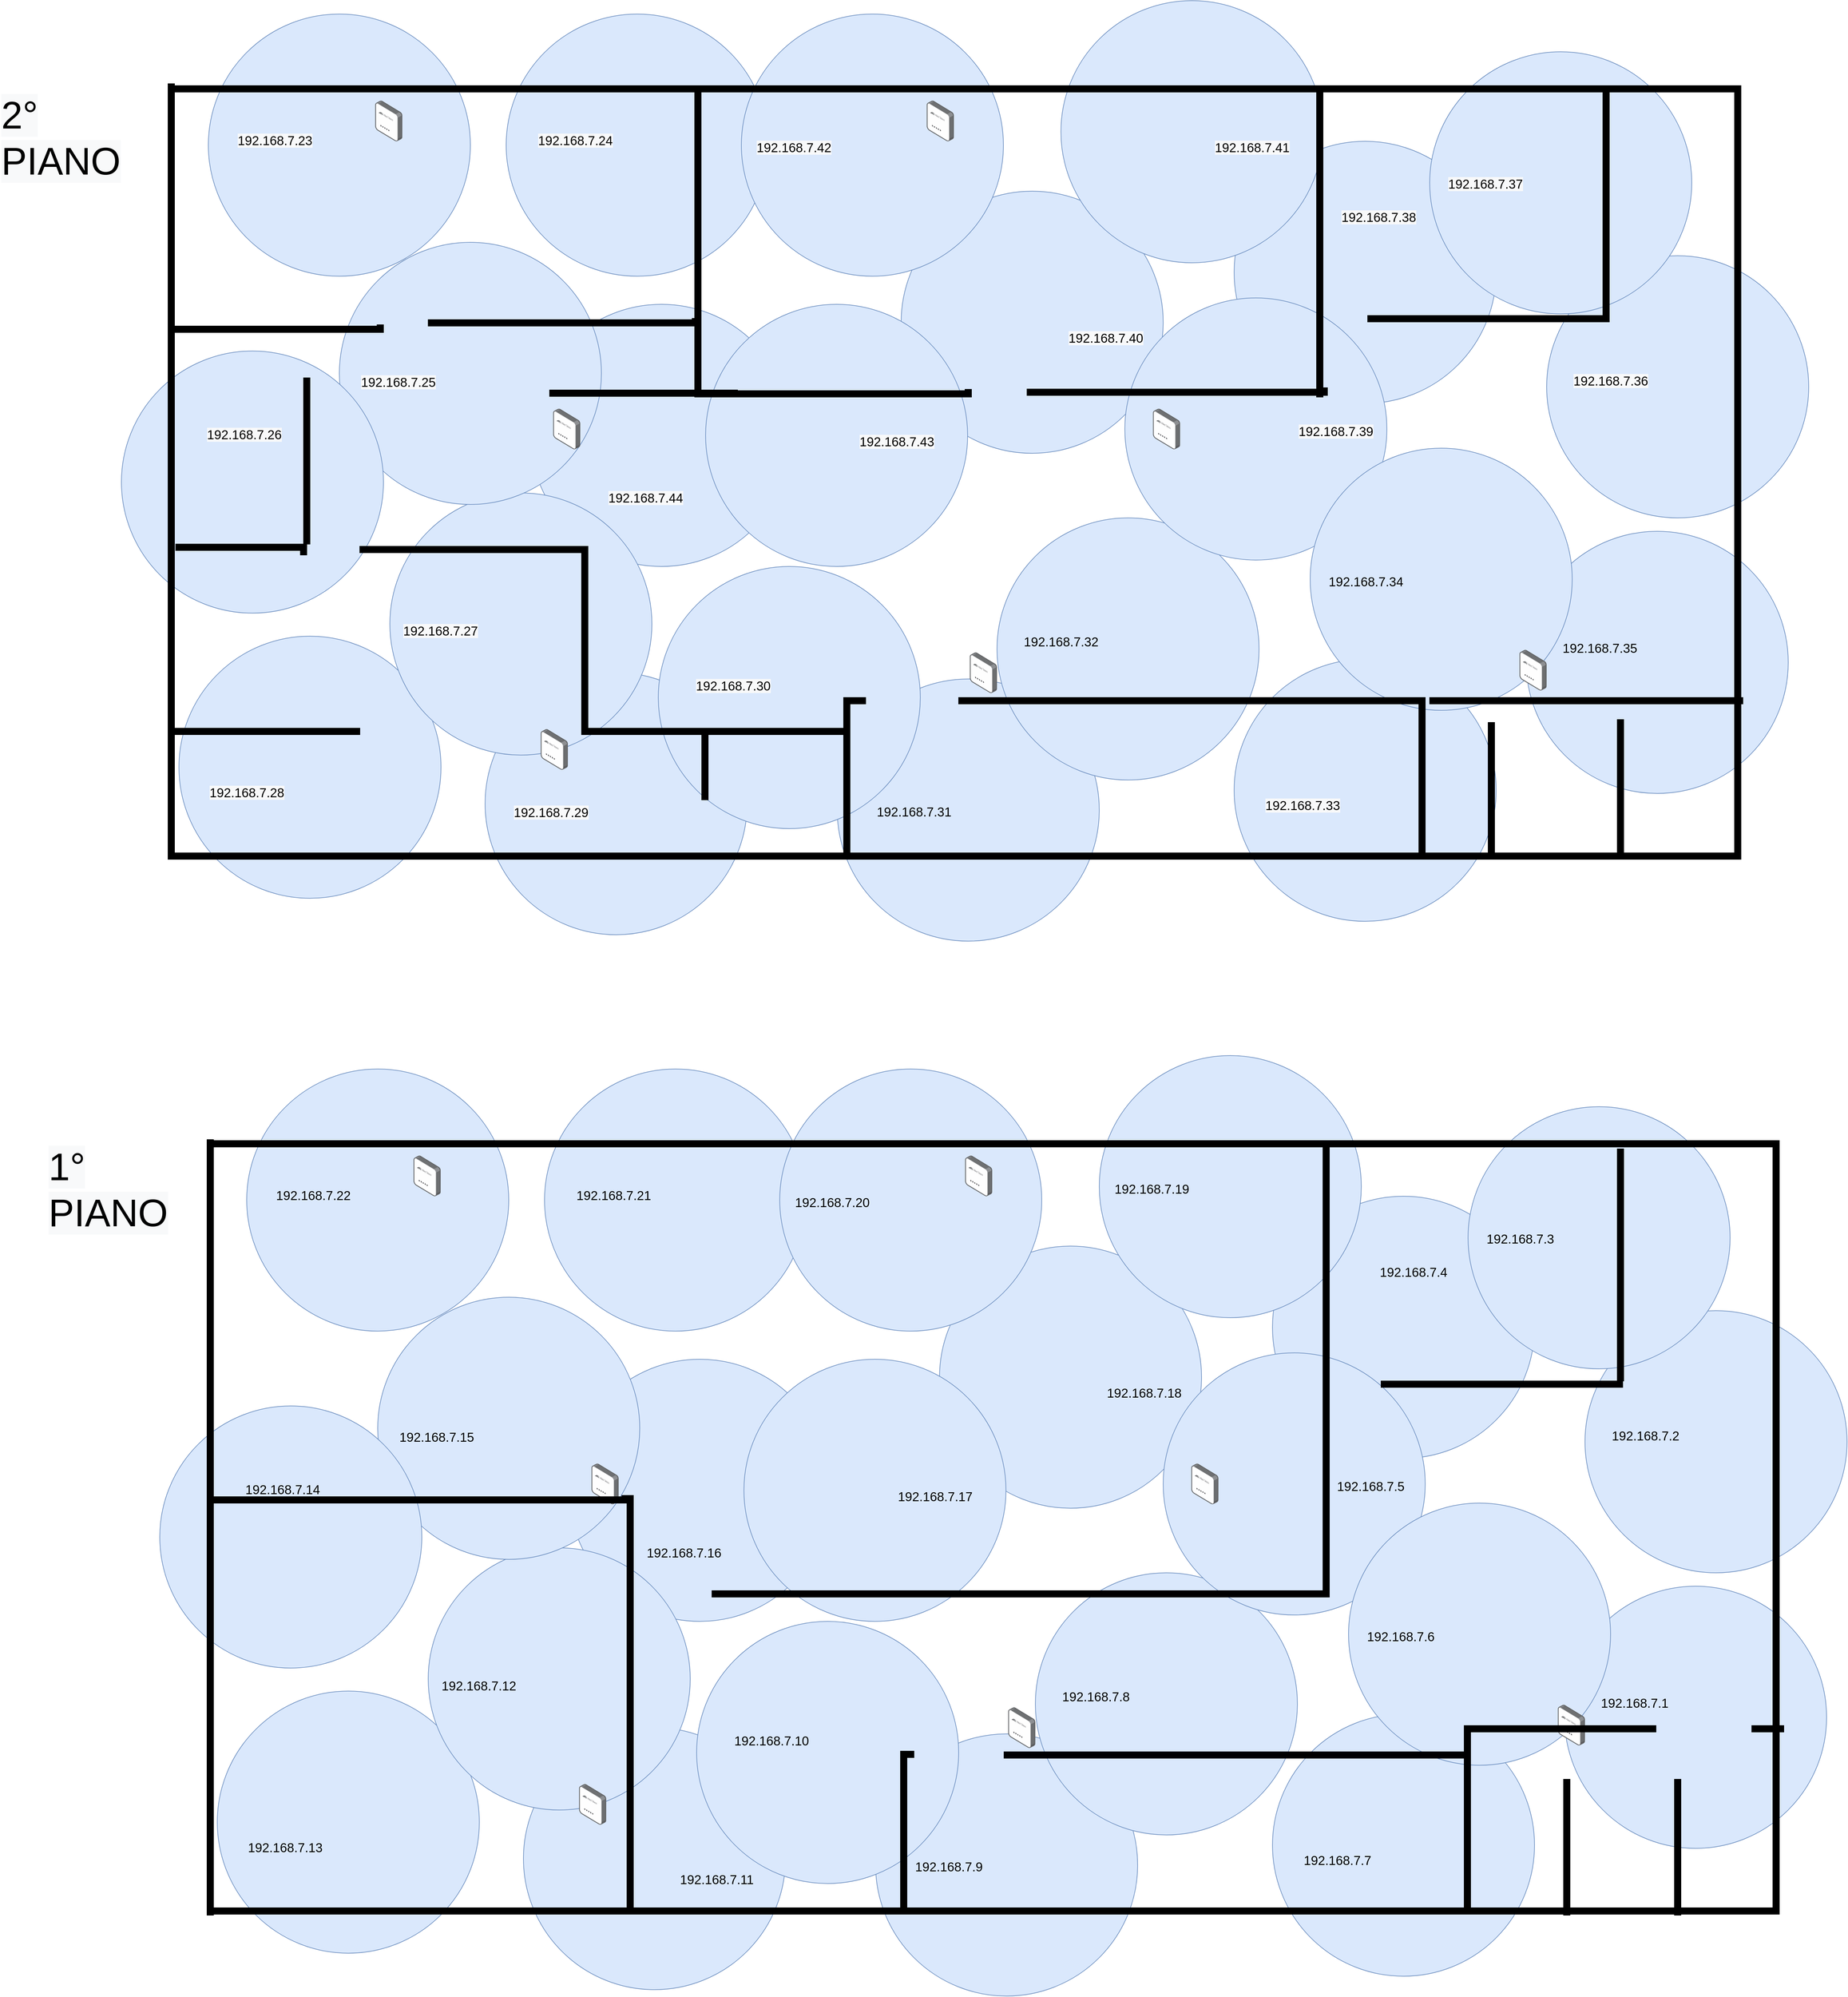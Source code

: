 <mxfile version="13.1.14" type="device"><diagram id="JMMGwyAjSECpWbCyOGBk" name="Page-1"><mxGraphModel dx="4152" dy="1996" grid="1" gridSize="10" guides="1" tooltips="1" connect="1" arrows="1" fold="1" page="1" pageScale="1" pageWidth="827" pageHeight="1169" math="0" shadow="0"><root><mxCell id="0"/><mxCell id="1" parent="0"/><mxCell id="QE9xj4Hh6o3mw_CYPRC8-178" value="" style="ellipse;whiteSpace=wrap;html=1;aspect=fixed;fillColor=#dae8fc;strokeColor=#6c8ebf;" parent="1" vertex="1"><mxGeometry x="2071" y="340" width="410" height="410" as="geometry"/></mxCell><mxCell id="QE9xj4Hh6o3mw_CYPRC8-179" value="" style="ellipse;whiteSpace=wrap;html=1;aspect=fixed;fillColor=#dae8fc;strokeColor=#6c8ebf;" parent="1" vertex="1"><mxGeometry x="970" y="595" width="410" height="410" as="geometry"/></mxCell><mxCell id="QE9xj4Hh6o3mw_CYPRC8-180" value="" style="ellipse;whiteSpace=wrap;html=1;aspect=fixed;fillColor=#dae8fc;strokeColor=#6c8ebf;" parent="1" vertex="1"><mxGeometry x="1450" y="1181" width="410" height="410" as="geometry"/></mxCell><mxCell id="QE9xj4Hh6o3mw_CYPRC8-181" value="" style="ellipse;whiteSpace=wrap;html=1;aspect=fixed;fillColor=#dae8fc;strokeColor=#6c8ebf;" parent="1" vertex="1"><mxGeometry x="2528" y="950" width="410" height="410" as="geometry"/></mxCell><mxCell id="QE9xj4Hh6o3mw_CYPRC8-182" value="" style="ellipse;whiteSpace=wrap;html=1;aspect=fixed;fillColor=#dae8fc;strokeColor=#6c8ebf;" parent="1" vertex="1"><mxGeometry x="1550" y="418" width="410" height="410" as="geometry"/></mxCell><mxCell id="QE9xj4Hh6o3mw_CYPRC8-183" value="" style="ellipse;whiteSpace=wrap;html=1;aspect=fixed;fillColor=#dae8fc;strokeColor=#6c8ebf;" parent="1" vertex="1"><mxGeometry x="899" y="1171" width="410" height="410" as="geometry"/></mxCell><mxCell id="QE9xj4Hh6o3mw_CYPRC8-184" value="" style="ellipse;whiteSpace=wrap;html=1;aspect=fixed;fillColor=#dae8fc;strokeColor=#6c8ebf;" parent="1" vertex="1"><mxGeometry x="2071" y="1150" width="410" height="410" as="geometry"/></mxCell><mxCell id="QE9xj4Hh6o3mw_CYPRC8-185" value="" style="ellipse;whiteSpace=wrap;html=1;aspect=fixed;fillColor=#dae8fc;strokeColor=#6c8ebf;" parent="1" vertex="1"><mxGeometry x="1170" y="1005" width="410" height="410" as="geometry"/></mxCell><mxCell id="QE9xj4Hh6o3mw_CYPRC8-186" value="" style="ellipse;whiteSpace=wrap;html=1;aspect=fixed;fillColor=#dae8fc;strokeColor=#6c8ebf;" parent="1" vertex="1"><mxGeometry x="420" y="1114" width="410" height="410" as="geometry"/></mxCell><mxCell id="QE9xj4Hh6o3mw_CYPRC8-187" value="" style="ellipse;whiteSpace=wrap;html=1;aspect=fixed;fillColor=#dae8fc;strokeColor=#6c8ebf;" parent="1" vertex="1"><mxGeometry x="750" y="890" width="410" height="410" as="geometry"/></mxCell><mxCell id="QE9xj4Hh6o3mw_CYPRC8-188" value="" style="ellipse;whiteSpace=wrap;html=1;aspect=fixed;fillColor=#dae8fc;strokeColor=#6c8ebf;" parent="1" vertex="1"><mxGeometry x="1700" y="929" width="410" height="410" as="geometry"/></mxCell><mxCell id="QE9xj4Hh6o3mw_CYPRC8-189" value="" style="ellipse;whiteSpace=wrap;html=1;aspect=fixed;fillColor=#dae8fc;strokeColor=#6c8ebf;" parent="1" vertex="1"><mxGeometry x="1900" y="585" width="410" height="410" as="geometry"/></mxCell><mxCell id="QE9xj4Hh6o3mw_CYPRC8-190" value="" style="ellipse;whiteSpace=wrap;html=1;aspect=fixed;fillColor=#dae8fc;strokeColor=#6c8ebf;" parent="1" vertex="1"><mxGeometry x="1244" y="595" width="410" height="410" as="geometry"/></mxCell><mxCell id="QE9xj4Hh6o3mw_CYPRC8-191" value="" style="ellipse;whiteSpace=wrap;html=1;aspect=fixed;fillColor=#dae8fc;strokeColor=#6c8ebf;" parent="1" vertex="1"><mxGeometry x="671" y="498" width="410" height="410" as="geometry"/></mxCell><mxCell id="QE9xj4Hh6o3mw_CYPRC8-192" value="" style="ellipse;whiteSpace=wrap;html=1;aspect=fixed;fillColor=#dae8fc;strokeColor=#6c8ebf;" parent="1" vertex="1"><mxGeometry x="330" y="668" width="410" height="410" as="geometry"/></mxCell><mxCell id="QE9xj4Hh6o3mw_CYPRC8-193" value="" style="ellipse;whiteSpace=wrap;html=1;aspect=fixed;fillColor=#dae8fc;strokeColor=#6c8ebf;" parent="1" vertex="1"><mxGeometry x="466" y="141" width="410" height="410" as="geometry"/></mxCell><mxCell id="QE9xj4Hh6o3mw_CYPRC8-194" value="" style="ellipse;whiteSpace=wrap;html=1;aspect=fixed;fillColor=#dae8fc;strokeColor=#6c8ebf;" parent="1" vertex="1"><mxGeometry x="932" y="141" width="410" height="410" as="geometry"/></mxCell><mxCell id="QE9xj4Hh6o3mw_CYPRC8-195" value="" style="ellipse;whiteSpace=wrap;html=1;aspect=fixed;fillColor=#dae8fc;strokeColor=#6c8ebf;" parent="1" vertex="1"><mxGeometry x="1300" y="141" width="410" height="410" as="geometry"/></mxCell><mxCell id="QE9xj4Hh6o3mw_CYPRC8-196" value="" style="ellipse;whiteSpace=wrap;html=1;aspect=fixed;fillColor=#dae8fc;strokeColor=#6c8ebf;" parent="1" vertex="1"><mxGeometry x="1800" y="120" width="410" height="410" as="geometry"/></mxCell><mxCell id="QE9xj4Hh6o3mw_CYPRC8-197" value="" style="ellipse;whiteSpace=wrap;html=1;aspect=fixed;fillColor=#dae8fc;strokeColor=#6c8ebf;" parent="1" vertex="1"><mxGeometry x="2190" y="820" width="410" height="410" as="geometry"/></mxCell><mxCell id="QE9xj4Hh6o3mw_CYPRC8-198" value="" style="ellipse;whiteSpace=wrap;html=1;aspect=fixed;fillColor=#dae8fc;strokeColor=#6c8ebf;" parent="1" vertex="1"><mxGeometry x="2560" y="519" width="410" height="410" as="geometry"/></mxCell><mxCell id="QE9xj4Hh6o3mw_CYPRC8-199" value="" style="ellipse;whiteSpace=wrap;html=1;aspect=fixed;fillColor=#dae8fc;strokeColor=#6c8ebf;" parent="1" vertex="1"><mxGeometry x="2377" y="200" width="410" height="410" as="geometry"/></mxCell><mxCell id="QE9xj4Hh6o3mw_CYPRC8-200" value="" style="verticalLabelPosition=bottom;html=1;verticalAlign=top;align=center;strokeWidth=1;shape=mxgraph.floorplan.wallU;fillColor=#000000;rounded=0;shadow=0;comic=0;fontFamily=Verdana;fontSize=12;rotation=90;gradientColor=none;" parent="1" vertex="1"><mxGeometry x="1031" y="-370" width="1210" height="2456" as="geometry"/></mxCell><mxCell id="QE9xj4Hh6o3mw_CYPRC8-201" value="" style="verticalLabelPosition=bottom;html=1;verticalAlign=top;align=center;strokeWidth=1;shape=mxgraph.floorplan.wallCorner;fillColor=#000000;direction=south;rounded=0;shadow=0;comic=0;fontFamily=Verdana;fontSize=12;" parent="1" vertex="1"><mxGeometry x="415" y="970" width="205" height="17" as="geometry"/></mxCell><mxCell id="QE9xj4Hh6o3mw_CYPRC8-202" value="" style="verticalLabelPosition=bottom;html=1;verticalAlign=top;align=center;strokeWidth=1;shape=mxgraph.floorplan.wall;fillColor=#000000;rounded=0;shadow=0;comic=0;fontFamily=Verdana;fontSize=12;" parent="1" vertex="1"><mxGeometry x="404" y="1258" width="299" height="10" as="geometry"/></mxCell><mxCell id="QE9xj4Hh6o3mw_CYPRC8-203" value="" style="verticalLabelPosition=bottom;html=1;verticalAlign=top;align=center;strokeWidth=1;shape=mxgraph.floorplan.wall;fillColor=#000000;rounded=0;shadow=0;comic=0;fontFamily=Verdana;fontSize=12;" parent="1" vertex="1"><mxGeometry x="703" y="874.5" width="357" height="208" as="geometry"/></mxCell><mxCell id="QE9xj4Hh6o3mw_CYPRC8-204" value="" style="verticalLabelPosition=bottom;html=1;verticalAlign=top;align=center;strokeWidth=1;shape=mxgraph.floorplan.wall;fillColor=#000000;direction=south;rounded=0;shadow=0;comic=0;fontFamily=Verdana;fontSize=12;" parent="1" vertex="1"><mxGeometry x="1238" y="1268" width="10" height="102" as="geometry"/></mxCell><mxCell id="QE9xj4Hh6o3mw_CYPRC8-205" value="" style="verticalLabelPosition=bottom;html=1;verticalAlign=top;align=center;strokeWidth=1;shape=mxgraph.floorplan.wall;fillColor=#000000;rounded=0;shadow=0;comic=0;fontFamily=Verdana;fontSize=12;" parent="1" vertex="1"><mxGeometry x="1050" y="1258" width="250" height="10" as="geometry"/></mxCell><mxCell id="QE9xj4Hh6o3mw_CYPRC8-206" value="" style="verticalLabelPosition=bottom;html=1;verticalAlign=top;align=center;strokeWidth=1;shape=mxgraph.floorplan.wall;fillColor=#000000;rounded=0;shadow=0;comic=0;fontFamily=Verdana;fontSize=12;" parent="1" vertex="1"><mxGeometry x="1260" y="1258" width="203" height="10" as="geometry"/></mxCell><mxCell id="QE9xj4Hh6o3mw_CYPRC8-208" value="" style="verticalLabelPosition=bottom;html=1;verticalAlign=top;align=center;strokeWidth=1;shape=mxgraph.floorplan.wallCorner;fillColor=#000000;direction=south;rounded=0;shadow=0;comic=0;fontFamily=Verdana;fontSize=12;" parent="1" vertex="1"><mxGeometry x="1640" y="1210" width="730" height="249" as="geometry"/></mxCell><mxCell id="QE9xj4Hh6o3mw_CYPRC8-209" value="" style="verticalLabelPosition=bottom;html=1;verticalAlign=top;align=center;strokeWidth=1;shape=mxgraph.floorplan.wall;fillColor=#000000;direction=south;rounded=0;shadow=0;comic=0;fontFamily=Verdana;fontSize=12;" parent="1" vertex="1"><mxGeometry x="2648" y="257" width="10" height="363" as="geometry"/></mxCell><mxCell id="QE9xj4Hh6o3mw_CYPRC8-210" value="" style="verticalLabelPosition=bottom;html=1;verticalAlign=top;align=center;strokeWidth=1;shape=mxgraph.floorplan.wall;fillColor=#000000;direction=south;rounded=0;shadow=0;comic=0;fontFamily=Verdana;fontSize=12;" parent="1" vertex="1"><mxGeometry x="1227" y="257" width="10" height="483" as="geometry"/></mxCell><mxCell id="QE9xj4Hh6o3mw_CYPRC8-211" value="" style="verticalLabelPosition=bottom;html=1;verticalAlign=top;align=center;strokeWidth=1;shape=mxgraph.floorplan.wallCorner;fillColor=#000000;direction=south;rounded=0;shadow=0;comic=0;fontFamily=Verdana;fontSize=12;" parent="1" vertex="1"><mxGeometry x="2280" y="612.5" width="378" height="10" as="geometry"/></mxCell><mxCell id="QE9xj4Hh6o3mw_CYPRC8-212" value="" style="verticalLabelPosition=bottom;html=1;verticalAlign=top;align=center;strokeWidth=1;shape=mxgraph.floorplan.wall;fillColor=#000000;rounded=0;shadow=0;comic=0;fontFamily=Verdana;fontSize=12;direction=south;" parent="1" vertex="1"><mxGeometry x="2574" y="1244.5" width="203" height="212.5" as="geometry"/></mxCell><mxCell id="QE9xj4Hh6o3mw_CYPRC8-213" value="" style="verticalLabelPosition=bottom;html=1;verticalAlign=top;align=center;strokeWidth=1;shape=mxgraph.floorplan.wall;fillColor=#000000;rounded=0;shadow=0;comic=0;fontFamily=Verdana;fontSize=12;direction=south;" parent="1" vertex="1"><mxGeometry x="2372" y="1249" width="203" height="212.5" as="geometry"/></mxCell><mxCell id="QE9xj4Hh6o3mw_CYPRC8-214" value="" style="verticalLabelPosition=bottom;html=1;verticalAlign=top;align=center;shape=mxgraph.floorplan.wall;fillColor=#000000;direction=south;" parent="1" vertex="1"><mxGeometry x="1050" y="980" width="10" height="277.5" as="geometry"/></mxCell><mxCell id="QE9xj4Hh6o3mw_CYPRC8-215" value="" style="verticalLabelPosition=bottom;html=1;verticalAlign=top;align=center;strokeWidth=1;shape=mxgraph.floorplan.wallCorner;fillColor=#000000;direction=west;rounded=0;shadow=0;comic=0;fontFamily=Verdana;fontSize=12;" parent="1" vertex="1"><mxGeometry x="810" y="617" width="423" height="12" as="geometry"/></mxCell><mxCell id="QE9xj4Hh6o3mw_CYPRC8-216" value="" style="verticalLabelPosition=bottom;html=1;verticalAlign=top;align=center;strokeWidth=1;shape=mxgraph.floorplan.wall;fillColor=#000000;direction=south;rounded=0;shadow=0;comic=0;fontFamily=Verdana;fontSize=12;" parent="1" vertex="1"><mxGeometry x="2200" y="253" width="10" height="487" as="geometry"/></mxCell><mxCell id="QE9xj4Hh6o3mw_CYPRC8-217" value="" style="verticalLabelPosition=bottom;html=1;verticalAlign=top;align=center;strokeWidth=1;shape=mxgraph.floorplan.wallCorner;fillColor=#000000;direction=west;rounded=0;shadow=0;comic=0;fontFamily=Verdana;fontSize=12;" parent="1" vertex="1"><mxGeometry x="1233" y="728" width="427" height="12" as="geometry"/></mxCell><mxCell id="QE9xj4Hh6o3mw_CYPRC8-218" value="" style="verticalLabelPosition=bottom;html=1;verticalAlign=top;align=center;strokeWidth=1;shape=mxgraph.floorplan.wallCorner;fillColor=#000000;direction=west;rounded=0;shadow=0;comic=0;fontFamily=Verdana;fontSize=12;" parent="1" vertex="1"><mxGeometry x="1747" y="725.5" width="470" height="12" as="geometry"/></mxCell><mxCell id="QE9xj4Hh6o3mw_CYPRC8-219" value="" style="verticalLabelPosition=bottom;html=1;verticalAlign=top;align=center;strokeWidth=1;shape=mxgraph.floorplan.wallCorner;fillColor=#000000;direction=south;rounded=0;shadow=0;comic=0;fontFamily=Verdana;fontSize=12;" parent="1" vertex="1"><mxGeometry x="2377" y="1210" width="490" height="10" as="geometry"/></mxCell><mxCell id="QE9xj4Hh6o3mw_CYPRC8-220" value="" style="verticalLabelPosition=bottom;html=1;verticalAlign=top;align=center;shape=mxgraph.floorplan.wall;fillColor=#000000;direction=south;strokeColor=#000000;strokeWidth=1;" parent="1" vertex="1"><mxGeometry x="615" y="710" width="10" height="260" as="geometry"/></mxCell><mxCell id="QE9xj4Hh6o3mw_CYPRC8-221" value="" style="verticalLabelPosition=bottom;html=1;verticalAlign=top;align=center;strokeWidth=1;shape=mxgraph.floorplan.wall;fillColor=#000000;rounded=0;shadow=0;comic=0;fontFamily=Verdana;fontSize=12;" parent="1" vertex="1"><mxGeometry x="1000" y="630" width="294" height="208" as="geometry"/></mxCell><mxCell id="QE9xj4Hh6o3mw_CYPRC8-222" value="" style="verticalLabelPosition=bottom;html=1;verticalAlign=top;align=center;strokeWidth=1;shape=mxgraph.floorplan.wallCorner;fillColor=#000000;direction=west;rounded=0;shadow=0;comic=0;fontFamily=Verdana;fontSize=12;" parent="1" vertex="1"><mxGeometry x="410" y="627" width="330" height="12" as="geometry"/></mxCell><mxCell id="QE9xj4Hh6o3mw_CYPRC8-223" value="" style="shape=image;html=1;verticalAlign=top;verticalLabelPosition=bottom;labelBackgroundColor=#ffffff;imageAspect=0;aspect=fixed;image=https://cdn2.iconfinder.com/data/icons/computer-and-gadget-devices/128/Barcode-reader-scanner-qr-label-128.png" parent="1" vertex="1"><mxGeometry x="2528" y="350" width="112" height="112" as="geometry"/></mxCell><mxCell id="QE9xj4Hh6o3mw_CYPRC8-224" value="" style="shape=image;html=1;verticalAlign=top;verticalLabelPosition=bottom;labelBackgroundColor=#ffffff;imageAspect=0;aspect=fixed;image=https://cdn2.iconfinder.com/data/icons/computer-and-gadget-devices/128/Barcode-reader-scanner-qr-label-128.png" parent="1" vertex="1"><mxGeometry x="2347.5" y="975" width="112" height="112" as="geometry"/></mxCell><mxCell id="QE9xj4Hh6o3mw_CYPRC8-225" value="" style="shape=image;html=1;verticalAlign=top;verticalLabelPosition=bottom;labelBackgroundColor=#ffffff;imageAspect=0;aspect=fixed;image=https://cdn2.iconfinder.com/data/icons/computer-and-gadget-devices/128/Barcode-reader-scanner-qr-label-128.png" parent="1" vertex="1"><mxGeometry x="2066.5" y="744" width="112" height="112" as="geometry"/></mxCell><mxCell id="QE9xj4Hh6o3mw_CYPRC8-226" value="" style="shape=image;html=1;verticalAlign=top;verticalLabelPosition=bottom;labelBackgroundColor=#ffffff;imageAspect=0;aspect=fixed;image=https://cdn2.iconfinder.com/data/icons/computer-and-gadget-devices/128/Barcode-reader-scanner-qr-label-128.png" parent="1" vertex="1"><mxGeometry x="1854" y="1091" width="112" height="112" as="geometry"/></mxCell><mxCell id="QE9xj4Hh6o3mw_CYPRC8-227" value="" style="shape=image;html=1;verticalAlign=top;verticalLabelPosition=bottom;labelBackgroundColor=#ffffff;imageAspect=0;aspect=fixed;image=https://cdn2.iconfinder.com/data/icons/computer-and-gadget-devices/128/Barcode-reader-scanner-qr-label-128.png" parent="1" vertex="1"><mxGeometry x="1338" y="1150" width="112" height="112" as="geometry"/></mxCell><mxCell id="QE9xj4Hh6o3mw_CYPRC8-228" value="" style="shape=image;html=1;verticalAlign=top;verticalLabelPosition=bottom;labelBackgroundColor=#ffffff;imageAspect=0;aspect=fixed;image=https://cdn2.iconfinder.com/data/icons/computer-and-gadget-devices/128/Barcode-reader-scanner-qr-label-128.png" parent="1" vertex="1"><mxGeometry x="820" y="668" width="112" height="112" as="geometry"/></mxCell><mxCell id="QE9xj4Hh6o3mw_CYPRC8-229" value="" style="shape=image;html=1;verticalAlign=top;verticalLabelPosition=bottom;labelBackgroundColor=#ffffff;imageAspect=0;aspect=fixed;image=https://cdn2.iconfinder.com/data/icons/computer-and-gadget-devices/128/Barcode-reader-scanner-qr-label-128.png" parent="1" vertex="1"><mxGeometry x="1940" y="290" width="112" height="112" as="geometry"/></mxCell><mxCell id="QE9xj4Hh6o3mw_CYPRC8-230" value="" style="shape=image;html=1;verticalAlign=top;verticalLabelPosition=bottom;labelBackgroundColor=#ffffff;imageAspect=0;aspect=fixed;image=https://cdn2.iconfinder.com/data/icons/computer-and-gadget-devices/128/Barcode-reader-scanner-qr-label-128.png" parent="1" vertex="1"><mxGeometry x="1463" y="290" width="112" height="112" as="geometry"/></mxCell><mxCell id="QE9xj4Hh6o3mw_CYPRC8-231" value="" style="shape=image;html=1;verticalAlign=top;verticalLabelPosition=bottom;labelBackgroundColor=#ffffff;imageAspect=0;aspect=fixed;image=https://cdn2.iconfinder.com/data/icons/computer-and-gadget-devices/128/Barcode-reader-scanner-qr-label-128.png" parent="1" vertex="1"><mxGeometry x="615" y="290" width="112" height="112" as="geometry"/></mxCell><mxCell id="QE9xj4Hh6o3mw_CYPRC8-232" value="" style="shape=image;html=1;verticalAlign=top;verticalLabelPosition=bottom;labelBackgroundColor=#ffffff;imageAspect=0;aspect=fixed;image=https://cdn2.iconfinder.com/data/icons/computer-and-gadget-devices/128/Barcode-reader-scanner-qr-label-128.png" parent="1" vertex="1"><mxGeometry x="884" y="1038" width="112" height="112" as="geometry"/></mxCell><mxCell id="QE9xj4Hh6o3mw_CYPRC8-233" value="" style="verticalLabelPosition=bottom;html=1;verticalAlign=top;align=center;strokeWidth=1;shape=mxgraph.floorplan.wall;fillColor=#000000;direction=south;rounded=0;shadow=0;comic=0;fontFamily=Verdana;fontSize=12;" parent="1" vertex="1"><mxGeometry x="403" y="250" width="10" height="1213" as="geometry"/></mxCell><mxCell id="QE9xj4Hh6o3mw_CYPRC8-234" value="" style="shape=image;html=1;verticalAlign=top;verticalLabelPosition=bottom;labelBackgroundColor=#ffffff;imageAspect=0;aspect=fixed;image=https://cdn2.iconfinder.com/data/icons/computer-and-gadget-devices/128/Barcode-reader-scanner-qr-label-128.png" parent="1" vertex="1"><mxGeometry x="578" y="1280" width="112" height="112" as="geometry"/></mxCell><mxCell id="QE9xj4Hh6o3mw_CYPRC8-235" value="" style="shape=image;html=1;verticalAlign=top;verticalLabelPosition=bottom;labelBackgroundColor=#ffffff;imageAspect=0;aspect=fixed;image=https://cdn2.iconfinder.com/data/icons/computer-and-gadget-devices/128/Barcode-reader-scanner-qr-label-128.png" parent="1" vertex="1"><mxGeometry x="1390.5" y="750" width="112" height="112" as="geometry"/></mxCell><mxCell id="QE9xj4Hh6o3mw_CYPRC8-236" value="" style="shape=image;html=1;verticalAlign=top;verticalLabelPosition=bottom;labelBackgroundColor=#ffffff;imageAspect=0;aspect=fixed;image=https://cdn2.iconfinder.com/data/icons/computer-and-gadget-devices/128/Barcode-reader-scanner-qr-label-128.png" parent="1" vertex="1"><mxGeometry x="1091" y="290" width="112" height="112" as="geometry"/></mxCell><mxCell id="QE9xj4Hh6o3mw_CYPRC8-237" value="" style="shape=image;html=1;verticalAlign=top;verticalLabelPosition=bottom;labelBackgroundColor=#ffffff;imageAspect=0;aspect=fixed;image=https://cdn2.iconfinder.com/data/icons/computer-and-gadget-devices/128/Barcode-reader-scanner-qr-label-128.png" parent="1" vertex="1"><mxGeometry x="2241" y="1320" width="112" height="112" as="geometry"/></mxCell><mxCell id="QE9xj4Hh6o3mw_CYPRC8-238" value="" style="shape=image;html=1;verticalAlign=top;verticalLabelPosition=bottom;labelBackgroundColor=#ffffff;imageAspect=0;aspect=fixed;image=https://cdn2.iconfinder.com/data/icons/computer-and-gadget-devices/128/Barcode-reader-scanner-qr-label-128.png" parent="1" vertex="1"><mxGeometry x="2720" y="668" width="112" height="112" as="geometry"/></mxCell><mxCell id="QE9xj4Hh6o3mw_CYPRC8-239" value="" style="shape=image;html=1;verticalAlign=top;verticalLabelPosition=bottom;labelBackgroundColor=#ffffff;imageAspect=0;aspect=fixed;image=https://cdn2.iconfinder.com/data/icons/computer-and-gadget-devices/128/Barcode-reader-scanner-qr-label-128.png" parent="1" vertex="1"><mxGeometry x="480" y="838" width="112" height="112" as="geometry"/></mxCell><mxCell id="QE9xj4Hh6o3mw_CYPRC8-241" value="" style="shape=image;html=1;verticalAlign=top;verticalLabelPosition=bottom;labelBackgroundColor=#ffffff;imageAspect=0;aspect=fixed;image=https://cdn2.iconfinder.com/data/icons/computer-and-gadget-devices/128/Barcode-reader-scanner-qr-label-128.png" parent="1" vertex="1"><mxGeometry x="1048" y="1339" width="112" height="112" as="geometry"/></mxCell><mxCell id="QE9xj4Hh6o3mw_CYPRC8-242" value="" style="shape=image;html=1;verticalAlign=top;verticalLabelPosition=bottom;labelBackgroundColor=#ffffff;imageAspect=0;aspect=fixed;image=https://cdn2.iconfinder.com/data/icons/computer-and-gadget-devices/128/Barcode-reader-scanner-qr-label-128.png" parent="1" vertex="1"><mxGeometry x="1620" y="1330" width="112" height="112" as="geometry"/></mxCell><mxCell id="QE9xj4Hh6o3mw_CYPRC8-243" value="" style="shape=image;html=1;verticalAlign=top;verticalLabelPosition=bottom;labelBackgroundColor=#ffffff;imageAspect=0;aspect=fixed;image=https://cdn2.iconfinder.com/data/icons/computer-and-gadget-devices/128/Barcode-reader-scanner-qr-label-128.png" parent="1" vertex="1"><mxGeometry x="1710" y="595" width="112" height="112" as="geometry"/></mxCell><mxCell id="QE9xj4Hh6o3mw_CYPRC8-244" value="" style="shape=image;html=1;verticalAlign=top;verticalLabelPosition=bottom;labelBackgroundColor=#ffffff;imageAspect=0;aspect=fixed;image=https://cdn2.iconfinder.com/data/icons/computer-and-gadget-devices/128/Barcode-reader-scanner-qr-label-128.png" parent="1" vertex="1"><mxGeometry x="2709" y="1087" width="112" height="112" as="geometry"/></mxCell><mxCell id="QE9xj4Hh6o3mw_CYPRC8-245" value="" style="shape=image;html=1;verticalAlign=top;verticalLabelPosition=bottom;labelBackgroundColor=#ffffff;imageAspect=0;aspect=fixed;image=https://cdn2.iconfinder.com/data/icons/computer-and-gadget-devices/128/Barcode-reader-scanner-qr-label-128.png" parent="1" vertex="1"><mxGeometry x="1090" y="744" width="112" height="112" as="geometry"/></mxCell><mxCell id="QE9xj4Hh6o3mw_CYPRC8-246" value="" style="shape=image;html=1;verticalAlign=top;verticalLabelPosition=bottom;labelBackgroundColor=#ffffff;imageAspect=0;aspect=fixed;image=https://cdn2.iconfinder.com/data/icons/computer-and-gadget-devices/128/Barcode-reader-scanner-qr-label-128.png" parent="1" vertex="1"><mxGeometry x="2258" y="498" width="112" height="112" as="geometry"/></mxCell><mxCell id="0h9HqPnZKtl3nH5tUzoA-1" value="" style="points=[];aspect=fixed;html=1;align=center;shadow=0;dashed=0;image;image=img/lib/allied_telesis/wireless/Access_Point_Indoor.svg;" vertex="1" parent="1"><mxGeometry x="986" y="1259.45" width="42.6" height="63.55" as="geometry"/></mxCell><mxCell id="0h9HqPnZKtl3nH5tUzoA-2" value="" style="points=[];aspect=fixed;html=1;align=center;shadow=0;dashed=0;image;image=img/lib/allied_telesis/wireless/Access_Point_Indoor.svg;" vertex="1" parent="1"><mxGeometry x="1657.4" y="1139.45" width="42.6" height="63.55" as="geometry"/></mxCell><mxCell id="0h9HqPnZKtl3nH5tUzoA-3" value="" style="points=[];aspect=fixed;html=1;align=center;shadow=0;dashed=0;image;image=img/lib/allied_telesis/wireless/Access_Point_Indoor.svg;" vertex="1" parent="1"><mxGeometry x="2517.4" y="1135.45" width="42.6" height="63.55" as="geometry"/></mxCell><mxCell id="0h9HqPnZKtl3nH5tUzoA-4" value="" style="points=[];aspect=fixed;html=1;align=center;shadow=0;dashed=0;image;image=img/lib/allied_telesis/wireless/Access_Point_Indoor.svg;" vertex="1" parent="1"><mxGeometry x="1943.9" y="758.23" width="42.6" height="63.55" as="geometry"/></mxCell><mxCell id="0h9HqPnZKtl3nH5tUzoA-5" value="" style="points=[];aspect=fixed;html=1;align=center;shadow=0;dashed=0;image;image=img/lib/allied_telesis/wireless/Access_Point_Indoor.svg;" vertex="1" parent="1"><mxGeometry x="1590.0" y="276.45" width="42.6" height="63.55" as="geometry"/></mxCell><mxCell id="0h9HqPnZKtl3nH5tUzoA-6" value="" style="points=[];aspect=fixed;html=1;align=center;shadow=0;dashed=0;image;image=img/lib/allied_telesis/wireless/Access_Point_Indoor.svg;" vertex="1" parent="1"><mxGeometry x="1005.4" y="758.23" width="42.6" height="63.55" as="geometry"/></mxCell><mxCell id="0h9HqPnZKtl3nH5tUzoA-7" value="" style="points=[];aspect=fixed;html=1;align=center;shadow=0;dashed=0;image;image=img/lib/allied_telesis/wireless/Access_Point_Indoor.svg;" vertex="1" parent="1"><mxGeometry x="727.0" y="276.45" width="42.6" height="63.55" as="geometry"/></mxCell><mxCell id="0h9HqPnZKtl3nH5tUzoA-8" value="&lt;span style=&quot;color: rgb(0 , 0 , 0) ; font-family: &amp;#34;helvetica&amp;#34; ; font-size: 20px ; font-style: normal ; font-weight: 400 ; letter-spacing: normal ; text-align: center ; text-indent: 0px ; text-transform: none ; word-spacing: 0px ; background-color: rgb(248 , 249 , 250) ; display: inline ; float: none&quot;&gt;192.168.7.23&lt;/span&gt;" style="text;whiteSpace=wrap;html=1;" vertex="1" parent="1"><mxGeometry x="510" y="320" width="130" height="30" as="geometry"/></mxCell><mxCell id="0h9HqPnZKtl3nH5tUzoA-9" value="&lt;span style=&quot;color: rgb(0 , 0 , 0) ; font-family: &amp;#34;helvetica&amp;#34; ; font-size: 20px ; font-style: normal ; font-weight: 400 ; letter-spacing: normal ; text-align: center ; text-indent: 0px ; text-transform: none ; word-spacing: 0px ; background-color: rgb(248 , 249 , 250) ; display: inline ; float: none&quot;&gt;192.168.7.24&lt;/span&gt;" style="text;whiteSpace=wrap;html=1;" vertex="1" parent="1"><mxGeometry x="980" y="320" width="130" height="30" as="geometry"/></mxCell><mxCell id="0h9HqPnZKtl3nH5tUzoA-12" value="&lt;span style=&quot;color: rgb(0 , 0 , 0) ; font-family: &amp;#34;helvetica&amp;#34; ; font-size: 20px ; font-style: normal ; font-weight: 400 ; letter-spacing: normal ; text-align: center ; text-indent: 0px ; text-transform: none ; word-spacing: 0px ; background-color: rgb(248 , 249 , 250) ; display: inline ; float: none&quot;&gt;192.168.7.25&lt;/span&gt;" style="text;whiteSpace=wrap;html=1;" vertex="1" parent="1"><mxGeometry x="703" y="698" width="130" height="30" as="geometry"/></mxCell><mxCell id="0h9HqPnZKtl3nH5tUzoA-14" value="&lt;span style=&quot;color: rgb(0 , 0 , 0) ; font-family: &amp;#34;helvetica&amp;#34; ; font-size: 20px ; font-style: normal ; font-weight: 400 ; letter-spacing: normal ; text-align: center ; text-indent: 0px ; text-transform: none ; word-spacing: 0px ; background-color: rgb(248 , 249 , 250) ; display: inline ; float: none&quot;&gt;192.168.7.26&lt;/span&gt;" style="text;whiteSpace=wrap;html=1;" vertex="1" parent="1"><mxGeometry x="462" y="780" width="130" height="30" as="geometry"/></mxCell><mxCell id="0h9HqPnZKtl3nH5tUzoA-15" value="&lt;span style=&quot;color: rgb(0 , 0 , 0) ; font-family: &amp;#34;helvetica&amp;#34; ; font-size: 20px ; font-style: normal ; font-weight: 400 ; letter-spacing: normal ; text-align: center ; text-indent: 0px ; text-transform: none ; word-spacing: 0px ; background-color: rgb(248 , 249 , 250) ; display: inline ; float: none&quot;&gt;192.168.7.28&lt;/span&gt;" style="text;whiteSpace=wrap;html=1;" vertex="1" parent="1"><mxGeometry x="466" y="1340.25" width="130" height="30" as="geometry"/></mxCell><mxCell id="0h9HqPnZKtl3nH5tUzoA-18" value="&lt;span style=&quot;color: rgb(0 , 0 , 0) ; font-family: &amp;#34;helvetica&amp;#34; ; font-size: 20px ; font-style: normal ; font-weight: 400 ; letter-spacing: normal ; text-align: center ; text-indent: 0px ; text-transform: none ; word-spacing: 0px ; background-color: rgb(248 , 249 , 250) ; display: inline ; float: none&quot;&gt;192.168.7.27&lt;/span&gt;" style="text;whiteSpace=wrap;html=1;" vertex="1" parent="1"><mxGeometry x="769" y="1087" width="130" height="30" as="geometry"/></mxCell><mxCell id="0h9HqPnZKtl3nH5tUzoA-20" value="&lt;span style=&quot;color: rgb(0 , 0 , 0) ; font-family: &amp;#34;helvetica&amp;#34; ; font-size: 20px ; font-style: normal ; font-weight: 400 ; letter-spacing: normal ; text-align: center ; text-indent: 0px ; text-transform: none ; word-spacing: 0px ; background-color: rgb(248 , 249 , 250) ; display: inline ; float: none&quot;&gt;192.168.7.29&lt;/span&gt;" style="text;whiteSpace=wrap;html=1;" vertex="1" parent="1"><mxGeometry x="942.3" y="1371" width="130" height="30" as="geometry"/></mxCell><mxCell id="0h9HqPnZKtl3nH5tUzoA-21" value="&lt;span style=&quot;color: rgb(0 , 0 , 0) ; font-family: &amp;#34;helvetica&amp;#34; ; font-size: 20px ; font-style: normal ; font-weight: 400 ; letter-spacing: normal ; text-align: center ; text-indent: 0px ; text-transform: none ; word-spacing: 0px ; background-color: rgb(248 , 249 , 250) ; display: inline ; float: none&quot;&gt;192.168.7.30&lt;/span&gt;" style="text;whiteSpace=wrap;html=1;" vertex="1" parent="1"><mxGeometry x="1227" y="1173" width="130" height="30" as="geometry"/></mxCell><mxCell id="0h9HqPnZKtl3nH5tUzoA-22" value="&lt;span style=&quot;font-family: &amp;#34;helvetica&amp;#34; ; font-size: 20px ; text-align: center&quot;&gt;192.168.7.31&lt;/span&gt;" style="text;whiteSpace=wrap;html=1;" vertex="1" parent="1"><mxGeometry x="1510" y="1370" width="130" height="30" as="geometry"/></mxCell><mxCell id="0h9HqPnZKtl3nH5tUzoA-23" value="&lt;span style=&quot;font-family: &amp;#34;helvetica&amp;#34; ; font-size: 20px ; text-align: center&quot;&gt;192.168.7.32&lt;/span&gt;" style="text;whiteSpace=wrap;html=1;" vertex="1" parent="1"><mxGeometry x="1740" y="1103.75" width="130" height="30" as="geometry"/></mxCell><mxCell id="0h9HqPnZKtl3nH5tUzoA-24" value="&lt;span style=&quot;color: rgb(0 , 0 , 0) ; font-family: &amp;#34;helvetica&amp;#34; ; font-size: 20px ; font-style: normal ; font-weight: 400 ; letter-spacing: normal ; text-align: center ; text-indent: 0px ; text-transform: none ; word-spacing: 0px ; background-color: rgb(248 , 249 , 250) ; display: inline ; float: none&quot;&gt;192.168.7.33&lt;/span&gt;" style="text;whiteSpace=wrap;html=1;" vertex="1" parent="1"><mxGeometry x="2118" y="1360" width="140" height="30" as="geometry"/></mxCell><mxCell id="0h9HqPnZKtl3nH5tUzoA-25" value="&lt;span style=&quot;font-family: &amp;#34;helvetica&amp;#34; ; font-size: 20px ; text-align: center&quot;&gt;192.168.7.34&lt;/span&gt;" style="text;whiteSpace=wrap;html=1;" vertex="1" parent="1"><mxGeometry x="2217" y="1010" width="140" height="30" as="geometry"/></mxCell><mxCell id="0h9HqPnZKtl3nH5tUzoA-26" value="&lt;span style=&quot;font-family: &amp;#34;helvetica&amp;#34; ; font-size: 20px ; text-align: center&quot;&gt;192.168.7.35&lt;/span&gt;" style="text;whiteSpace=wrap;html=1;" vertex="1" parent="1"><mxGeometry x="2583" y="1114" width="140" height="30" as="geometry"/></mxCell><mxCell id="0h9HqPnZKtl3nH5tUzoA-28" value="&lt;span style=&quot;color: rgb(0 , 0 , 0) ; font-family: &amp;#34;helvetica&amp;#34; ; font-size: 20px ; font-style: normal ; font-weight: 400 ; letter-spacing: normal ; text-align: center ; text-indent: 0px ; text-transform: none ; word-spacing: 0px ; background-color: rgb(248 , 249 , 250) ; display: inline ; float: none&quot;&gt;192.168.7.36&lt;/span&gt;" style="text;whiteSpace=wrap;html=1;" vertex="1" parent="1"><mxGeometry x="2600" y="695.5" width="140" height="30" as="geometry"/></mxCell><mxCell id="0h9HqPnZKtl3nH5tUzoA-29" value="&lt;span style=&quot;color: rgb(0 , 0 , 0) ; font-family: &amp;#34;helvetica&amp;#34; ; font-size: 20px ; font-style: normal ; font-weight: 400 ; letter-spacing: normal ; text-align: center ; text-indent: 0px ; text-transform: none ; word-spacing: 0px ; background-color: rgb(248 , 249 , 250) ; display: inline ; float: none&quot;&gt;192.168.7.37&lt;/span&gt;" style="text;whiteSpace=wrap;html=1;" vertex="1" parent="1"><mxGeometry x="2404" y="388" width="140" height="30" as="geometry"/></mxCell><mxCell id="0h9HqPnZKtl3nH5tUzoA-30" value="&lt;span style=&quot;color: rgb(0 , 0 , 0) ; font-family: &amp;#34;helvetica&amp;#34; ; font-size: 20px ; font-style: normal ; font-weight: 400 ; letter-spacing: normal ; text-align: center ; text-indent: 0px ; text-transform: none ; word-spacing: 0px ; background-color: rgb(248 , 249 , 250) ; display: inline ; float: none&quot;&gt;192.168.7.38&lt;/span&gt;" style="text;whiteSpace=wrap;html=1;" vertex="1" parent="1"><mxGeometry x="2237" y="440" width="140" height="30" as="geometry"/></mxCell><mxCell id="0h9HqPnZKtl3nH5tUzoA-31" value="&lt;span style=&quot;color: rgb(0 , 0 , 0) ; font-family: &amp;#34;helvetica&amp;#34; ; font-size: 20px ; font-style: normal ; font-weight: 400 ; letter-spacing: normal ; text-align: center ; text-indent: 0px ; text-transform: none ; word-spacing: 0px ; background-color: rgb(248 , 249 , 250) ; display: inline ; float: none&quot;&gt;192.168.7.39&lt;/span&gt;" style="text;whiteSpace=wrap;html=1;" vertex="1" parent="1"><mxGeometry x="2170" y="775" width="140" height="30" as="geometry"/></mxCell><mxCell id="0h9HqPnZKtl3nH5tUzoA-32" value="&lt;span style=&quot;color: rgb(0 , 0 , 0) ; font-family: &amp;#34;helvetica&amp;#34; ; font-size: 20px ; font-style: normal ; font-weight: 400 ; letter-spacing: normal ; text-align: center ; text-indent: 0px ; text-transform: none ; word-spacing: 0px ; background-color: rgb(248 , 249 , 250) ; display: inline ; float: none&quot;&gt;192.168.7.40&lt;/span&gt;" style="text;whiteSpace=wrap;html=1;" vertex="1" parent="1"><mxGeometry x="1810" y="629" width="140" height="30" as="geometry"/></mxCell><mxCell id="0h9HqPnZKtl3nH5tUzoA-33" value="&lt;span style=&quot;color: rgb(0 , 0 , 0) ; font-family: &amp;#34;helvetica&amp;#34; ; font-size: 20px ; font-style: normal ; font-weight: 400 ; letter-spacing: normal ; text-align: center ; text-indent: 0px ; text-transform: none ; word-spacing: 0px ; background-color: rgb(248 , 249 , 250) ; display: inline ; float: none&quot;&gt;192.168.7.41&lt;/span&gt;" style="text;whiteSpace=wrap;html=1;" vertex="1" parent="1"><mxGeometry x="2038.5" y="331" width="140" height="30" as="geometry"/></mxCell><mxCell id="0h9HqPnZKtl3nH5tUzoA-34" value="&lt;span style=&quot;color: rgb(0 , 0 , 0) ; font-family: &amp;#34;helvetica&amp;#34; ; font-size: 20px ; font-style: normal ; font-weight: 400 ; letter-spacing: normal ; text-align: center ; text-indent: 0px ; text-transform: none ; word-spacing: 0px ; background-color: rgb(248 , 249 , 250) ; display: inline ; float: none&quot;&gt;192.168.7.42&lt;/span&gt;" style="text;whiteSpace=wrap;html=1;" vertex="1" parent="1"><mxGeometry x="1322" y="331" width="140" height="30" as="geometry"/></mxCell><mxCell id="0h9HqPnZKtl3nH5tUzoA-35" value="&lt;span style=&quot;color: rgb(0 , 0 , 0) ; font-family: &amp;#34;helvetica&amp;#34; ; font-size: 20px ; font-style: normal ; font-weight: 400 ; letter-spacing: normal ; text-align: center ; text-indent: 0px ; text-transform: none ; word-spacing: 0px ; background-color: rgb(248 , 249 , 250) ; display: inline ; float: none&quot;&gt;192.168.7.43&lt;/span&gt;" style="text;whiteSpace=wrap;html=1;" vertex="1" parent="1"><mxGeometry x="1483" y="791" width="140" height="30" as="geometry"/></mxCell><mxCell id="0h9HqPnZKtl3nH5tUzoA-36" value="&lt;span style=&quot;color: rgb(0 , 0 , 0) ; font-family: &amp;#34;helvetica&amp;#34; ; font-size: 20px ; font-style: normal ; font-weight: 400 ; letter-spacing: normal ; text-align: center ; text-indent: 0px ; text-transform: none ; word-spacing: 0px ; background-color: rgb(248 , 249 , 250) ; display: inline ; float: none&quot;&gt;192.168.7.44&lt;/span&gt;" style="text;whiteSpace=wrap;html=1;" vertex="1" parent="1"><mxGeometry x="1090" y="879" width="140" height="30" as="geometry"/></mxCell><mxCell id="0h9HqPnZKtl3nH5tUzoA-37" value="" style="ellipse;whiteSpace=wrap;html=1;aspect=fixed;fillColor=#dae8fc;strokeColor=#6c8ebf;" vertex="1" parent="1"><mxGeometry x="2131" y="1990" width="410" height="410" as="geometry"/></mxCell><mxCell id="0h9HqPnZKtl3nH5tUzoA-38" value="" style="ellipse;whiteSpace=wrap;html=1;aspect=fixed;fillColor=#dae8fc;strokeColor=#6c8ebf;" vertex="1" parent="1"><mxGeometry x="1030" y="2245" width="410" height="410" as="geometry"/></mxCell><mxCell id="0h9HqPnZKtl3nH5tUzoA-39" value="" style="ellipse;whiteSpace=wrap;html=1;aspect=fixed;fillColor=#dae8fc;strokeColor=#6c8ebf;" vertex="1" parent="1"><mxGeometry x="1510" y="2831" width="410" height="410" as="geometry"/></mxCell><mxCell id="0h9HqPnZKtl3nH5tUzoA-40" value="" style="ellipse;whiteSpace=wrap;html=1;aspect=fixed;fillColor=#dae8fc;strokeColor=#6c8ebf;" vertex="1" parent="1"><mxGeometry x="2588" y="2600" width="410" height="410" as="geometry"/></mxCell><mxCell id="0h9HqPnZKtl3nH5tUzoA-41" value="" style="ellipse;whiteSpace=wrap;html=1;aspect=fixed;fillColor=#dae8fc;strokeColor=#6c8ebf;" vertex="1" parent="1"><mxGeometry x="1610" y="2068" width="410" height="410" as="geometry"/></mxCell><mxCell id="0h9HqPnZKtl3nH5tUzoA-42" value="" style="ellipse;whiteSpace=wrap;html=1;aspect=fixed;fillColor=#dae8fc;strokeColor=#6c8ebf;" vertex="1" parent="1"><mxGeometry x="959" y="2821" width="410" height="410" as="geometry"/></mxCell><mxCell id="0h9HqPnZKtl3nH5tUzoA-43" value="" style="ellipse;whiteSpace=wrap;html=1;aspect=fixed;fillColor=#dae8fc;strokeColor=#6c8ebf;" vertex="1" parent="1"><mxGeometry x="2131" y="2800" width="410" height="410" as="geometry"/></mxCell><mxCell id="0h9HqPnZKtl3nH5tUzoA-44" value="" style="ellipse;whiteSpace=wrap;html=1;aspect=fixed;fillColor=#dae8fc;strokeColor=#6c8ebf;" vertex="1" parent="1"><mxGeometry x="1230" y="2655" width="410" height="410" as="geometry"/></mxCell><mxCell id="0h9HqPnZKtl3nH5tUzoA-45" value="" style="ellipse;whiteSpace=wrap;html=1;aspect=fixed;fillColor=#dae8fc;strokeColor=#6c8ebf;" vertex="1" parent="1"><mxGeometry x="480" y="2764" width="410" height="410" as="geometry"/></mxCell><mxCell id="0h9HqPnZKtl3nH5tUzoA-46" value="" style="ellipse;whiteSpace=wrap;html=1;aspect=fixed;fillColor=#dae8fc;strokeColor=#6c8ebf;" vertex="1" parent="1"><mxGeometry x="810" y="2540" width="410" height="410" as="geometry"/></mxCell><mxCell id="0h9HqPnZKtl3nH5tUzoA-47" value="" style="ellipse;whiteSpace=wrap;html=1;aspect=fixed;fillColor=#dae8fc;strokeColor=#6c8ebf;" vertex="1" parent="1"><mxGeometry x="1760" y="2579" width="410" height="410" as="geometry"/></mxCell><mxCell id="0h9HqPnZKtl3nH5tUzoA-48" value="" style="ellipse;whiteSpace=wrap;html=1;aspect=fixed;fillColor=#dae8fc;strokeColor=#6c8ebf;" vertex="1" parent="1"><mxGeometry x="1960" y="2235" width="410" height="410" as="geometry"/></mxCell><mxCell id="0h9HqPnZKtl3nH5tUzoA-49" value="" style="ellipse;whiteSpace=wrap;html=1;aspect=fixed;fillColor=#dae8fc;strokeColor=#6c8ebf;" vertex="1" parent="1"><mxGeometry x="1304" y="2245" width="410" height="410" as="geometry"/></mxCell><mxCell id="0h9HqPnZKtl3nH5tUzoA-50" value="" style="ellipse;whiteSpace=wrap;html=1;aspect=fixed;fillColor=#dae8fc;strokeColor=#6c8ebf;" vertex="1" parent="1"><mxGeometry x="731" y="2148" width="410" height="410" as="geometry"/></mxCell><mxCell id="0h9HqPnZKtl3nH5tUzoA-51" value="" style="ellipse;whiteSpace=wrap;html=1;aspect=fixed;fillColor=#dae8fc;strokeColor=#6c8ebf;" vertex="1" parent="1"><mxGeometry x="390" y="2318" width="410" height="410" as="geometry"/></mxCell><mxCell id="0h9HqPnZKtl3nH5tUzoA-52" value="" style="ellipse;whiteSpace=wrap;html=1;aspect=fixed;fillColor=#dae8fc;strokeColor=#6c8ebf;" vertex="1" parent="1"><mxGeometry x="526" y="1791" width="410" height="410" as="geometry"/></mxCell><mxCell id="0h9HqPnZKtl3nH5tUzoA-53" value="" style="ellipse;whiteSpace=wrap;html=1;aspect=fixed;fillColor=#dae8fc;strokeColor=#6c8ebf;" vertex="1" parent="1"><mxGeometry x="992" y="1791" width="410" height="410" as="geometry"/></mxCell><mxCell id="0h9HqPnZKtl3nH5tUzoA-54" value="" style="ellipse;whiteSpace=wrap;html=1;aspect=fixed;fillColor=#dae8fc;strokeColor=#6c8ebf;" vertex="1" parent="1"><mxGeometry x="1360" y="1791" width="410" height="410" as="geometry"/></mxCell><mxCell id="0h9HqPnZKtl3nH5tUzoA-55" value="" style="ellipse;whiteSpace=wrap;html=1;aspect=fixed;fillColor=#dae8fc;strokeColor=#6c8ebf;" vertex="1" parent="1"><mxGeometry x="1860" y="1770" width="410" height="410" as="geometry"/></mxCell><mxCell id="0h9HqPnZKtl3nH5tUzoA-56" value="" style="ellipse;whiteSpace=wrap;html=1;aspect=fixed;fillColor=#dae8fc;strokeColor=#6c8ebf;" vertex="1" parent="1"><mxGeometry x="2250" y="2470" width="410" height="410" as="geometry"/></mxCell><mxCell id="0h9HqPnZKtl3nH5tUzoA-57" value="" style="ellipse;whiteSpace=wrap;html=1;aspect=fixed;fillColor=#dae8fc;strokeColor=#6c8ebf;" vertex="1" parent="1"><mxGeometry x="2620" y="2169" width="410" height="410" as="geometry"/></mxCell><mxCell id="0h9HqPnZKtl3nH5tUzoA-58" value="" style="ellipse;whiteSpace=wrap;html=1;aspect=fixed;fillColor=#dae8fc;strokeColor=#6c8ebf;" vertex="1" parent="1"><mxGeometry x="2437" y="1850" width="410" height="410" as="geometry"/></mxCell><mxCell id="0h9HqPnZKtl3nH5tUzoA-59" value="" style="verticalLabelPosition=bottom;html=1;verticalAlign=top;align=center;strokeWidth=1;shape=mxgraph.floorplan.wallU;fillColor=#000000;rounded=0;shadow=0;comic=0;fontFamily=Verdana;fontSize=12;rotation=90;gradientColor=none;" vertex="1" parent="1"><mxGeometry x="1091" y="1280" width="1210" height="2456" as="geometry"/></mxCell><mxCell id="0h9HqPnZKtl3nH5tUzoA-63" value="" style="shape=image;html=1;verticalAlign=top;verticalLabelPosition=bottom;labelBackgroundColor=#ffffff;imageAspect=0;aspect=fixed;image=https://cdn2.iconfinder.com/data/icons/computer-and-gadget-devices/128/Barcode-reader-scanner-qr-label-128.png" vertex="1" parent="1"><mxGeometry x="2588" y="2000" width="112" height="112" as="geometry"/></mxCell><mxCell id="0h9HqPnZKtl3nH5tUzoA-64" value="" style="shape=image;html=1;verticalAlign=top;verticalLabelPosition=bottom;labelBackgroundColor=#ffffff;imageAspect=0;aspect=fixed;image=https://cdn2.iconfinder.com/data/icons/computer-and-gadget-devices/128/Barcode-reader-scanner-qr-label-128.png" vertex="1" parent="1"><mxGeometry x="2407.5" y="2625" width="112" height="112" as="geometry"/></mxCell><mxCell id="0h9HqPnZKtl3nH5tUzoA-65" value="" style="shape=image;html=1;verticalAlign=top;verticalLabelPosition=bottom;labelBackgroundColor=#ffffff;imageAspect=0;aspect=fixed;image=https://cdn2.iconfinder.com/data/icons/computer-and-gadget-devices/128/Barcode-reader-scanner-qr-label-128.png" vertex="1" parent="1"><mxGeometry x="2126.5" y="2394" width="112" height="112" as="geometry"/></mxCell><mxCell id="0h9HqPnZKtl3nH5tUzoA-66" value="" style="shape=image;html=1;verticalAlign=top;verticalLabelPosition=bottom;labelBackgroundColor=#ffffff;imageAspect=0;aspect=fixed;image=https://cdn2.iconfinder.com/data/icons/computer-and-gadget-devices/128/Barcode-reader-scanner-qr-label-128.png" vertex="1" parent="1"><mxGeometry x="1914" y="2741" width="112" height="112" as="geometry"/></mxCell><mxCell id="0h9HqPnZKtl3nH5tUzoA-67" value="" style="shape=image;html=1;verticalAlign=top;verticalLabelPosition=bottom;labelBackgroundColor=#ffffff;imageAspect=0;aspect=fixed;image=https://cdn2.iconfinder.com/data/icons/computer-and-gadget-devices/128/Barcode-reader-scanner-qr-label-128.png" vertex="1" parent="1"><mxGeometry x="1398" y="2800" width="112" height="112" as="geometry"/></mxCell><mxCell id="0h9HqPnZKtl3nH5tUzoA-68" value="" style="shape=image;html=1;verticalAlign=top;verticalLabelPosition=bottom;labelBackgroundColor=#ffffff;imageAspect=0;aspect=fixed;image=https://cdn2.iconfinder.com/data/icons/computer-and-gadget-devices/128/Barcode-reader-scanner-qr-label-128.png" vertex="1" parent="1"><mxGeometry x="880" y="2318" width="112" height="112" as="geometry"/></mxCell><mxCell id="0h9HqPnZKtl3nH5tUzoA-69" value="" style="shape=image;html=1;verticalAlign=top;verticalLabelPosition=bottom;labelBackgroundColor=#ffffff;imageAspect=0;aspect=fixed;image=https://cdn2.iconfinder.com/data/icons/computer-and-gadget-devices/128/Barcode-reader-scanner-qr-label-128.png" vertex="1" parent="1"><mxGeometry x="2000" y="1940" width="112" height="112" as="geometry"/></mxCell><mxCell id="0h9HqPnZKtl3nH5tUzoA-70" value="" style="shape=image;html=1;verticalAlign=top;verticalLabelPosition=bottom;labelBackgroundColor=#ffffff;imageAspect=0;aspect=fixed;image=https://cdn2.iconfinder.com/data/icons/computer-and-gadget-devices/128/Barcode-reader-scanner-qr-label-128.png" vertex="1" parent="1"><mxGeometry x="1523" y="1940" width="112" height="112" as="geometry"/></mxCell><mxCell id="0h9HqPnZKtl3nH5tUzoA-71" value="" style="shape=image;html=1;verticalAlign=top;verticalLabelPosition=bottom;labelBackgroundColor=#ffffff;imageAspect=0;aspect=fixed;image=https://cdn2.iconfinder.com/data/icons/computer-and-gadget-devices/128/Barcode-reader-scanner-qr-label-128.png" vertex="1" parent="1"><mxGeometry x="675" y="1940" width="112" height="112" as="geometry"/></mxCell><mxCell id="0h9HqPnZKtl3nH5tUzoA-72" value="" style="shape=image;html=1;verticalAlign=top;verticalLabelPosition=bottom;labelBackgroundColor=#ffffff;imageAspect=0;aspect=fixed;image=https://cdn2.iconfinder.com/data/icons/computer-and-gadget-devices/128/Barcode-reader-scanner-qr-label-128.png" vertex="1" parent="1"><mxGeometry x="944" y="2688" width="112" height="112" as="geometry"/></mxCell><mxCell id="0h9HqPnZKtl3nH5tUzoA-73" value="" style="shape=image;html=1;verticalAlign=top;verticalLabelPosition=bottom;labelBackgroundColor=#ffffff;imageAspect=0;aspect=fixed;image=https://cdn2.iconfinder.com/data/icons/computer-and-gadget-devices/128/Barcode-reader-scanner-qr-label-128.png" vertex="1" parent="1"><mxGeometry x="638" y="2930" width="112" height="112" as="geometry"/></mxCell><mxCell id="0h9HqPnZKtl3nH5tUzoA-74" value="" style="shape=image;html=1;verticalAlign=top;verticalLabelPosition=bottom;labelBackgroundColor=#ffffff;imageAspect=0;aspect=fixed;image=https://cdn2.iconfinder.com/data/icons/computer-and-gadget-devices/128/Barcode-reader-scanner-qr-label-128.png" vertex="1" parent="1"><mxGeometry x="1450.5" y="2400" width="112" height="112" as="geometry"/></mxCell><mxCell id="0h9HqPnZKtl3nH5tUzoA-75" value="" style="shape=image;html=1;verticalAlign=top;verticalLabelPosition=bottom;labelBackgroundColor=#ffffff;imageAspect=0;aspect=fixed;image=https://cdn2.iconfinder.com/data/icons/computer-and-gadget-devices/128/Barcode-reader-scanner-qr-label-128.png" vertex="1" parent="1"><mxGeometry x="1151" y="1940" width="112" height="112" as="geometry"/></mxCell><mxCell id="0h9HqPnZKtl3nH5tUzoA-76" value="" style="shape=image;html=1;verticalAlign=top;verticalLabelPosition=bottom;labelBackgroundColor=#ffffff;imageAspect=0;aspect=fixed;image=https://cdn2.iconfinder.com/data/icons/computer-and-gadget-devices/128/Barcode-reader-scanner-qr-label-128.png" vertex="1" parent="1"><mxGeometry x="2301" y="2970" width="112" height="112" as="geometry"/></mxCell><mxCell id="0h9HqPnZKtl3nH5tUzoA-77" value="" style="shape=image;html=1;verticalAlign=top;verticalLabelPosition=bottom;labelBackgroundColor=#ffffff;imageAspect=0;aspect=fixed;image=https://cdn2.iconfinder.com/data/icons/computer-and-gadget-devices/128/Barcode-reader-scanner-qr-label-128.png" vertex="1" parent="1"><mxGeometry x="2780" y="2318" width="112" height="112" as="geometry"/></mxCell><mxCell id="0h9HqPnZKtl3nH5tUzoA-78" value="" style="shape=image;html=1;verticalAlign=top;verticalLabelPosition=bottom;labelBackgroundColor=#ffffff;imageAspect=0;aspect=fixed;image=https://cdn2.iconfinder.com/data/icons/computer-and-gadget-devices/128/Barcode-reader-scanner-qr-label-128.png" vertex="1" parent="1"><mxGeometry x="540" y="2488" width="112" height="112" as="geometry"/></mxCell><mxCell id="0h9HqPnZKtl3nH5tUzoA-79" value="" style="shape=image;html=1;verticalAlign=top;verticalLabelPosition=bottom;labelBackgroundColor=#ffffff;imageAspect=0;aspect=fixed;image=https://cdn2.iconfinder.com/data/icons/computer-and-gadget-devices/128/Barcode-reader-scanner-qr-label-128.png" vertex="1" parent="1"><mxGeometry x="1108" y="2989" width="112" height="112" as="geometry"/></mxCell><mxCell id="0h9HqPnZKtl3nH5tUzoA-80" value="" style="shape=image;html=1;verticalAlign=top;verticalLabelPosition=bottom;labelBackgroundColor=#ffffff;imageAspect=0;aspect=fixed;image=https://cdn2.iconfinder.com/data/icons/computer-and-gadget-devices/128/Barcode-reader-scanner-qr-label-128.png" vertex="1" parent="1"><mxGeometry x="1680" y="2980" width="112" height="112" as="geometry"/></mxCell><mxCell id="0h9HqPnZKtl3nH5tUzoA-81" value="" style="shape=image;html=1;verticalAlign=top;verticalLabelPosition=bottom;labelBackgroundColor=#ffffff;imageAspect=0;aspect=fixed;image=https://cdn2.iconfinder.com/data/icons/computer-and-gadget-devices/128/Barcode-reader-scanner-qr-label-128.png" vertex="1" parent="1"><mxGeometry x="1770" y="2245" width="112" height="112" as="geometry"/></mxCell><mxCell id="0h9HqPnZKtl3nH5tUzoA-82" value="" style="shape=image;html=1;verticalAlign=top;verticalLabelPosition=bottom;labelBackgroundColor=#ffffff;imageAspect=0;aspect=fixed;image=https://cdn2.iconfinder.com/data/icons/computer-and-gadget-devices/128/Barcode-reader-scanner-qr-label-128.png" vertex="1" parent="1"><mxGeometry x="2769" y="2737" width="112" height="112" as="geometry"/></mxCell><mxCell id="0h9HqPnZKtl3nH5tUzoA-83" value="" style="shape=image;html=1;verticalAlign=top;verticalLabelPosition=bottom;labelBackgroundColor=#ffffff;imageAspect=0;aspect=fixed;image=https://cdn2.iconfinder.com/data/icons/computer-and-gadget-devices/128/Barcode-reader-scanner-qr-label-128.png" vertex="1" parent="1"><mxGeometry x="1150" y="2394" width="112" height="112" as="geometry"/></mxCell><mxCell id="0h9HqPnZKtl3nH5tUzoA-84" value="" style="shape=image;html=1;verticalAlign=top;verticalLabelPosition=bottom;labelBackgroundColor=#ffffff;imageAspect=0;aspect=fixed;image=https://cdn2.iconfinder.com/data/icons/computer-and-gadget-devices/128/Barcode-reader-scanner-qr-label-128.png" vertex="1" parent="1"><mxGeometry x="2318" y="2148" width="112" height="112" as="geometry"/></mxCell><mxCell id="0h9HqPnZKtl3nH5tUzoA-85" value="" style="points=[];aspect=fixed;html=1;align=center;shadow=0;dashed=0;image;image=img/lib/allied_telesis/wireless/Access_Point_Indoor.svg;" vertex="1" parent="1"><mxGeometry x="1046" y="2909.45" width="42.6" height="63.55" as="geometry"/></mxCell><mxCell id="0h9HqPnZKtl3nH5tUzoA-86" value="" style="points=[];aspect=fixed;html=1;align=center;shadow=0;dashed=0;image;image=img/lib/allied_telesis/wireless/Access_Point_Indoor.svg;" vertex="1" parent="1"><mxGeometry x="1717.4" y="2789.45" width="42.6" height="63.55" as="geometry"/></mxCell><mxCell id="0h9HqPnZKtl3nH5tUzoA-87" value="" style="points=[];aspect=fixed;html=1;align=center;shadow=0;dashed=0;image;image=img/lib/allied_telesis/wireless/Access_Point_Indoor.svg;" vertex="1" parent="1"><mxGeometry x="2577.4" y="2785.45" width="42.6" height="63.55" as="geometry"/></mxCell><mxCell id="0h9HqPnZKtl3nH5tUzoA-88" value="" style="points=[];aspect=fixed;html=1;align=center;shadow=0;dashed=0;image;image=img/lib/allied_telesis/wireless/Access_Point_Indoor.svg;" vertex="1" parent="1"><mxGeometry x="2003.9" y="2408.23" width="42.6" height="63.55" as="geometry"/></mxCell><mxCell id="0h9HqPnZKtl3nH5tUzoA-89" value="" style="points=[];aspect=fixed;html=1;align=center;shadow=0;dashed=0;image;image=img/lib/allied_telesis/wireless/Access_Point_Indoor.svg;" vertex="1" parent="1"><mxGeometry x="1650.0" y="1926.45" width="42.6" height="63.55" as="geometry"/></mxCell><mxCell id="0h9HqPnZKtl3nH5tUzoA-90" value="" style="points=[];aspect=fixed;html=1;align=center;shadow=0;dashed=0;image;image=img/lib/allied_telesis/wireless/Access_Point_Indoor.svg;" vertex="1" parent="1"><mxGeometry x="1065.4" y="2408.23" width="42.6" height="63.55" as="geometry"/></mxCell><mxCell id="0h9HqPnZKtl3nH5tUzoA-91" value="" style="points=[];aspect=fixed;html=1;align=center;shadow=0;dashed=0;image;image=img/lib/allied_telesis/wireless/Access_Point_Indoor.svg;" vertex="1" parent="1"><mxGeometry x="787.0" y="1926.45" width="42.6" height="63.55" as="geometry"/></mxCell><mxCell id="0h9HqPnZKtl3nH5tUzoA-92" value="&lt;span style=&quot;font-family: &amp;#34;helvetica&amp;#34; ; font-size: 20px ; text-align: center&quot;&gt;192.168.7.22&lt;/span&gt;" style="text;whiteSpace=wrap;html=1;" vertex="1" parent="1"><mxGeometry x="570" y="1970" width="130" height="30" as="geometry"/></mxCell><mxCell id="0h9HqPnZKtl3nH5tUzoA-93" value="&lt;span style=&quot;font-family: &amp;#34;helvetica&amp;#34; ; font-size: 20px ; text-align: center&quot;&gt;192.168.7.21&lt;/span&gt;" style="text;whiteSpace=wrap;html=1;" vertex="1" parent="1"><mxGeometry x="1040" y="1970" width="130" height="30" as="geometry"/></mxCell><mxCell id="0h9HqPnZKtl3nH5tUzoA-94" value="&lt;span style=&quot;font-family: &amp;#34;helvetica&amp;#34; ; font-size: 20px ; text-align: center&quot;&gt;192.168.7.15&lt;/span&gt;" style="text;whiteSpace=wrap;html=1;" vertex="1" parent="1"><mxGeometry x="763" y="2348" width="130" height="30" as="geometry"/></mxCell><mxCell id="0h9HqPnZKtl3nH5tUzoA-95" value="&lt;span style=&quot;font-family: &amp;#34;helvetica&amp;#34; ; font-size: 20px ; text-align: center&quot;&gt;192.168.7.14&lt;/span&gt;" style="text;whiteSpace=wrap;html=1;" vertex="1" parent="1"><mxGeometry x="522" y="2430" width="130" height="30" as="geometry"/></mxCell><mxCell id="0h9HqPnZKtl3nH5tUzoA-96" value="&lt;span style=&quot;font-family: &amp;#34;helvetica&amp;#34; ; font-size: 20px ; text-align: center&quot;&gt;192.168.7.13&lt;/span&gt;" style="text;whiteSpace=wrap;html=1;" vertex="1" parent="1"><mxGeometry x="526" y="2990.25" width="130" height="30" as="geometry"/></mxCell><mxCell id="0h9HqPnZKtl3nH5tUzoA-97" value="&lt;span style=&quot;font-family: &amp;#34;helvetica&amp;#34; ; font-size: 20px ; text-align: center&quot;&gt;192.168.7.12&lt;/span&gt;" style="text;whiteSpace=wrap;html=1;" vertex="1" parent="1"><mxGeometry x="829" y="2737" width="130" height="30" as="geometry"/></mxCell><mxCell id="0h9HqPnZKtl3nH5tUzoA-98" value="&lt;span style=&quot;font-family: &amp;#34;helvetica&amp;#34; ; font-size: 20px ; text-align: center&quot;&gt;192.168.7.11&lt;/span&gt;" style="text;whiteSpace=wrap;html=1;" vertex="1" parent="1"><mxGeometry x="1202" y="3040" width="130" height="30" as="geometry"/></mxCell><mxCell id="0h9HqPnZKtl3nH5tUzoA-99" value="&lt;span style=&quot;font-family: &amp;#34;helvetica&amp;#34; ; font-size: 20px ; text-align: center&quot;&gt;192.168.7.10&lt;/span&gt;" style="text;whiteSpace=wrap;html=1;" vertex="1" parent="1"><mxGeometry x="1287" y="2823" width="130" height="30" as="geometry"/></mxCell><mxCell id="0h9HqPnZKtl3nH5tUzoA-100" value="&lt;span style=&quot;font-family: &amp;#34;helvetica&amp;#34; ; font-size: 20px ; text-align: center&quot;&gt;192.168.7.9&lt;/span&gt;" style="text;whiteSpace=wrap;html=1;" vertex="1" parent="1"><mxGeometry x="1570" y="3020" width="130" height="30" as="geometry"/></mxCell><mxCell id="0h9HqPnZKtl3nH5tUzoA-101" value="&lt;span style=&quot;font-family: &amp;#34;helvetica&amp;#34; ; font-size: 20px ; text-align: center&quot;&gt;192.168.7.8&lt;/span&gt;" style="text;whiteSpace=wrap;html=1;" vertex="1" parent="1"><mxGeometry x="1800" y="2753.75" width="130" height="30" as="geometry"/></mxCell><mxCell id="0h9HqPnZKtl3nH5tUzoA-102" value="&lt;span style=&quot;font-family: &amp;#34;helvetica&amp;#34; ; font-size: 20px ; text-align: center&quot;&gt;192.168.7.7&lt;/span&gt;" style="text;whiteSpace=wrap;html=1;" vertex="1" parent="1"><mxGeometry x="2178" y="3010" width="140" height="30" as="geometry"/></mxCell><mxCell id="0h9HqPnZKtl3nH5tUzoA-103" value="&lt;span style=&quot;font-family: &amp;#34;helvetica&amp;#34; ; font-size: 20px ; text-align: center&quot;&gt;192.168.7.6&lt;/span&gt;" style="text;whiteSpace=wrap;html=1;" vertex="1" parent="1"><mxGeometry x="2277" y="2660" width="140" height="30" as="geometry"/></mxCell><mxCell id="0h9HqPnZKtl3nH5tUzoA-104" value="&lt;span style=&quot;font-family: &amp;#34;helvetica&amp;#34; ; font-size: 20px ; text-align: center&quot;&gt;192.168.7.1&lt;/span&gt;" style="text;whiteSpace=wrap;html=1;" vertex="1" parent="1"><mxGeometry x="2643" y="2764" width="140" height="30" as="geometry"/></mxCell><mxCell id="0h9HqPnZKtl3nH5tUzoA-105" value="&lt;span style=&quot;font-family: &amp;#34;helvetica&amp;#34; ; font-size: 20px ; text-align: center&quot;&gt;192.168.7.2&lt;/span&gt;" style="text;whiteSpace=wrap;html=1;" vertex="1" parent="1"><mxGeometry x="2660" y="2345.5" width="140" height="30" as="geometry"/></mxCell><mxCell id="0h9HqPnZKtl3nH5tUzoA-106" value="&lt;span style=&quot;font-family: &amp;#34;helvetica&amp;#34; ; font-size: 20px ; text-align: center&quot;&gt;192.168.7.3&lt;/span&gt;" style="text;whiteSpace=wrap;html=1;" vertex="1" parent="1"><mxGeometry x="2464" y="2038" width="140" height="30" as="geometry"/></mxCell><mxCell id="0h9HqPnZKtl3nH5tUzoA-107" value="&lt;span style=&quot;font-family: &amp;#34;helvetica&amp;#34; ; font-size: 20px ; text-align: center&quot;&gt;192.168.7.4&lt;/span&gt;" style="text;whiteSpace=wrap;html=1;" vertex="1" parent="1"><mxGeometry x="2297" y="2090" width="140" height="30" as="geometry"/></mxCell><mxCell id="0h9HqPnZKtl3nH5tUzoA-108" value="&lt;span style=&quot;font-family: &amp;#34;helvetica&amp;#34; ; font-size: 20px ; text-align: center&quot;&gt;192.168.7.5&lt;/span&gt;" style="text;whiteSpace=wrap;html=1;" vertex="1" parent="1"><mxGeometry x="2230" y="2425" width="140" height="30" as="geometry"/></mxCell><mxCell id="0h9HqPnZKtl3nH5tUzoA-109" value="&lt;span style=&quot;font-family: &amp;#34;helvetica&amp;#34; ; font-size: 20px ; text-align: center&quot;&gt;192.168.7.18&lt;/span&gt;" style="text;whiteSpace=wrap;html=1;" vertex="1" parent="1"><mxGeometry x="1870" y="2279" width="140" height="30" as="geometry"/></mxCell><mxCell id="0h9HqPnZKtl3nH5tUzoA-110" value="&lt;span style=&quot;font-family: &amp;#34;helvetica&amp;#34; ; font-size: 20px ; text-align: center&quot;&gt;192.168.7.19&lt;/span&gt;" style="text;whiteSpace=wrap;html=1;" vertex="1" parent="1"><mxGeometry x="1882" y="1960" width="140" height="30" as="geometry"/></mxCell><mxCell id="0h9HqPnZKtl3nH5tUzoA-111" value="&lt;span style=&quot;font-family: &amp;#34;helvetica&amp;#34; ; font-size: 20px ; text-align: center&quot;&gt;192.168.7.20&lt;/span&gt;" style="text;whiteSpace=wrap;html=1;" vertex="1" parent="1"><mxGeometry x="1382" y="1981" width="140" height="30" as="geometry"/></mxCell><mxCell id="0h9HqPnZKtl3nH5tUzoA-112" value="&lt;span style=&quot;font-family: &amp;#34;helvetica&amp;#34; ; font-size: 20px ; text-align: center&quot;&gt;192.168.7.17&lt;/span&gt;" style="text;whiteSpace=wrap;html=1;" vertex="1" parent="1"><mxGeometry x="1543" y="2441" width="140" height="30" as="geometry"/></mxCell><mxCell id="0h9HqPnZKtl3nH5tUzoA-113" value="&lt;span style=&quot;font-family: &amp;#34;helvetica&amp;#34; ; font-size: 20px ; text-align: center&quot;&gt;192.168.7.16&lt;/span&gt;" style="text;whiteSpace=wrap;html=1;" vertex="1" parent="1"><mxGeometry x="1150" y="2529" width="140" height="30" as="geometry"/></mxCell><mxCell id="0h9HqPnZKtl3nH5tUzoA-114" value="" style="verticalLabelPosition=bottom;html=1;verticalAlign=top;align=center;strokeWidth=1;shape=mxgraph.floorplan.wall;fillColor=#000000;direction=south;rounded=0;shadow=0;comic=0;fontFamily=Verdana;fontSize=12;" vertex="1" parent="1"><mxGeometry x="464" y="1901.5" width="10" height="1213" as="geometry"/></mxCell><mxCell id="0h9HqPnZKtl3nH5tUzoA-115" value="" style="verticalLabelPosition=bottom;html=1;verticalAlign=top;align=center;strokeWidth=1;shape=mxgraph.floorplan.wallCorner;fillColor=#000000;direction=west;rounded=0;shadow=0;comic=0;fontFamily=Verdana;fontSize=12;" vertex="1" parent="1"><mxGeometry x="474" y="2458" width="649" height="12" as="geometry"/></mxCell><mxCell id="0h9HqPnZKtl3nH5tUzoA-116" value="" style="verticalLabelPosition=bottom;html=1;verticalAlign=top;align=center;strokeWidth=1;shape=mxgraph.floorplan.wallCorner;fillColor=#000000;rounded=0;shadow=0;comic=0;fontFamily=Verdana;fontSize=12;" vertex="1" parent="1"><mxGeometry x="1549" y="2858" width="21" height="250" as="geometry"/></mxCell><mxCell id="0h9HqPnZKtl3nH5tUzoA-117" value="" style="verticalLabelPosition=bottom;html=1;verticalAlign=top;align=center;strokeWidth=1;shape=mxgraph.floorplan.wallCorner;fillColor=#000000;direction=south;rounded=0;shadow=0;comic=0;fontFamily=Verdana;fontSize=12;" vertex="1" parent="1"><mxGeometry x="1711" y="2859" width="730" height="249" as="geometry"/></mxCell><mxCell id="0h9HqPnZKtl3nH5tUzoA-118" value="" style="verticalLabelPosition=bottom;html=1;verticalAlign=top;align=center;strokeWidth=1;shape=mxgraph.floorplan.wall;fillColor=#000000;direction=south;rounded=0;shadow=0;comic=0;fontFamily=Verdana;fontSize=12;" vertex="1" parent="1"><mxGeometry x="2670.5" y="1916" width="10" height="363" as="geometry"/></mxCell><mxCell id="0h9HqPnZKtl3nH5tUzoA-119" value="" style="verticalLabelPosition=bottom;html=1;verticalAlign=top;align=center;strokeWidth=1;shape=mxgraph.floorplan.wallCorner;fillColor=#000000;direction=south;rounded=0;shadow=0;comic=0;fontFamily=Verdana;fontSize=12;" vertex="1" parent="1"><mxGeometry x="2301" y="2279" width="378" height="10" as="geometry"/></mxCell><mxCell id="0h9HqPnZKtl3nH5tUzoA-120" value="" style="verticalLabelPosition=bottom;html=1;verticalAlign=top;align=center;strokeWidth=1;shape=mxgraph.floorplan.wall;fillColor=#000000;rounded=0;shadow=0;comic=0;fontFamily=Verdana;fontSize=12;direction=south;" vertex="1" parent="1"><mxGeometry x="2663.5" y="2902" width="203" height="212.5" as="geometry"/></mxCell><mxCell id="0h9HqPnZKtl3nH5tUzoA-121" value="" style="verticalLabelPosition=bottom;html=1;verticalAlign=top;align=center;strokeWidth=1;shape=mxgraph.floorplan.wall;fillColor=#000000;rounded=0;shadow=0;comic=0;fontFamily=Verdana;fontSize=12;direction=south;" vertex="1" parent="1"><mxGeometry x="2490" y="2902" width="203" height="212.5" as="geometry"/></mxCell><mxCell id="0h9HqPnZKtl3nH5tUzoA-122" value="" style="verticalLabelPosition=bottom;html=1;verticalAlign=top;align=center;shape=mxgraph.floorplan.wall;fillColor=#000000;direction=south;" vertex="1" parent="1"><mxGeometry x="2431" y="2818" width="10" height="160" as="geometry"/></mxCell><mxCell id="0h9HqPnZKtl3nH5tUzoA-123" value="" style="verticalLabelPosition=bottom;html=1;verticalAlign=top;align=center;shape=mxgraph.floorplan.wall;fillColor=#000000;" vertex="1" parent="1"><mxGeometry x="2881" y="2818" width="50" height="10" as="geometry"/></mxCell><mxCell id="0h9HqPnZKtl3nH5tUzoA-124" value="" style="verticalLabelPosition=bottom;html=1;verticalAlign=top;align=center;shape=mxgraph.floorplan.wall;fillColor=#000000;direction=south;" vertex="1" parent="1"><mxGeometry x="1121" y="2458" width="10" height="650" as="geometry"/></mxCell><mxCell id="0h9HqPnZKtl3nH5tUzoA-125" value="" style="verticalLabelPosition=bottom;html=1;verticalAlign=top;align=center;strokeWidth=1;shape=mxgraph.floorplan.wall;fillColor=#000000;direction=south;rounded=0;shadow=0;comic=0;fontFamily=Verdana;fontSize=12;" vertex="1" parent="1"><mxGeometry x="2210" y="1910" width="10" height="707" as="geometry"/></mxCell><mxCell id="0h9HqPnZKtl3nH5tUzoA-126" value="" style="verticalLabelPosition=bottom;html=1;verticalAlign=top;align=center;strokeWidth=1;shape=mxgraph.floorplan.wallCorner;fillColor=#000000;direction=south;rounded=0;shadow=0;comic=0;fontFamily=Verdana;fontSize=12;" vertex="1" parent="1"><mxGeometry x="2441" y="2818" width="290" height="10" as="geometry"/></mxCell><mxCell id="0h9HqPnZKtl3nH5tUzoA-127" value="" style="verticalLabelPosition=bottom;html=1;verticalAlign=top;align=center;shape=mxgraph.floorplan.wall;fillColor=#000000;strokeColor=#000000;strokeWidth=1;" vertex="1" parent="1"><mxGeometry x="1254" y="2512" width="460" height="200" as="geometry"/></mxCell><mxCell id="0h9HqPnZKtl3nH5tUzoA-128" value="" style="verticalLabelPosition=bottom;html=1;verticalAlign=top;align=center;shape=mxgraph.floorplan.wall;fillColor=#000000;strokeColor=#000000;strokeWidth=1;" vertex="1" parent="1"><mxGeometry x="1660" y="2512" width="550" height="200" as="geometry"/></mxCell><mxCell id="0h9HqPnZKtl3nH5tUzoA-133" value="&lt;span style=&quot;color: rgb(0, 0, 0); font-family: calibri, sans-serif; font-size: 60px; font-style: normal; font-weight: 400; letter-spacing: normal; text-align: left; text-indent: 0px; text-transform: none; word-spacing: 0px; background-color: rgb(248, 249, 250); display: inline; float: none;&quot;&gt;1° PIANO&lt;/span&gt;" style="text;whiteSpace=wrap;html=1;" vertex="1" parent="1"><mxGeometry x="214" y="1901.5" width="250" height="50" as="geometry"/></mxCell><mxCell id="0h9HqPnZKtl3nH5tUzoA-134" value="&lt;span style=&quot;color: rgb(0 , 0 , 0) ; font-family: &amp;#34;calibri&amp;#34; , sans-serif ; font-size: 60px ; font-style: normal ; font-weight: 400 ; letter-spacing: normal ; text-align: left ; text-indent: 0px ; text-transform: none ; word-spacing: 0px ; background-color: rgb(248 , 249 , 250) ; display: inline ; float: none&quot;&gt;2° PIANO&lt;/span&gt;" style="text;whiteSpace=wrap;html=1;" vertex="1" parent="1"><mxGeometry x="140" y="257" width="250" height="50" as="geometry"/></mxCell><mxCell id="0h9HqPnZKtl3nH5tUzoA-135" value="" style="verticalLabelPosition=bottom;html=1;verticalAlign=top;align=center;strokeWidth=1;shape=mxgraph.floorplan.wallCorner;fillColor=#000000;rounded=0;shadow=0;comic=0;fontFamily=Verdana;fontSize=12;" vertex="1" parent="1"><mxGeometry x="1460" y="1210" width="34.5" height="250" as="geometry"/></mxCell></root></mxGraphModel></diagram></mxfile>